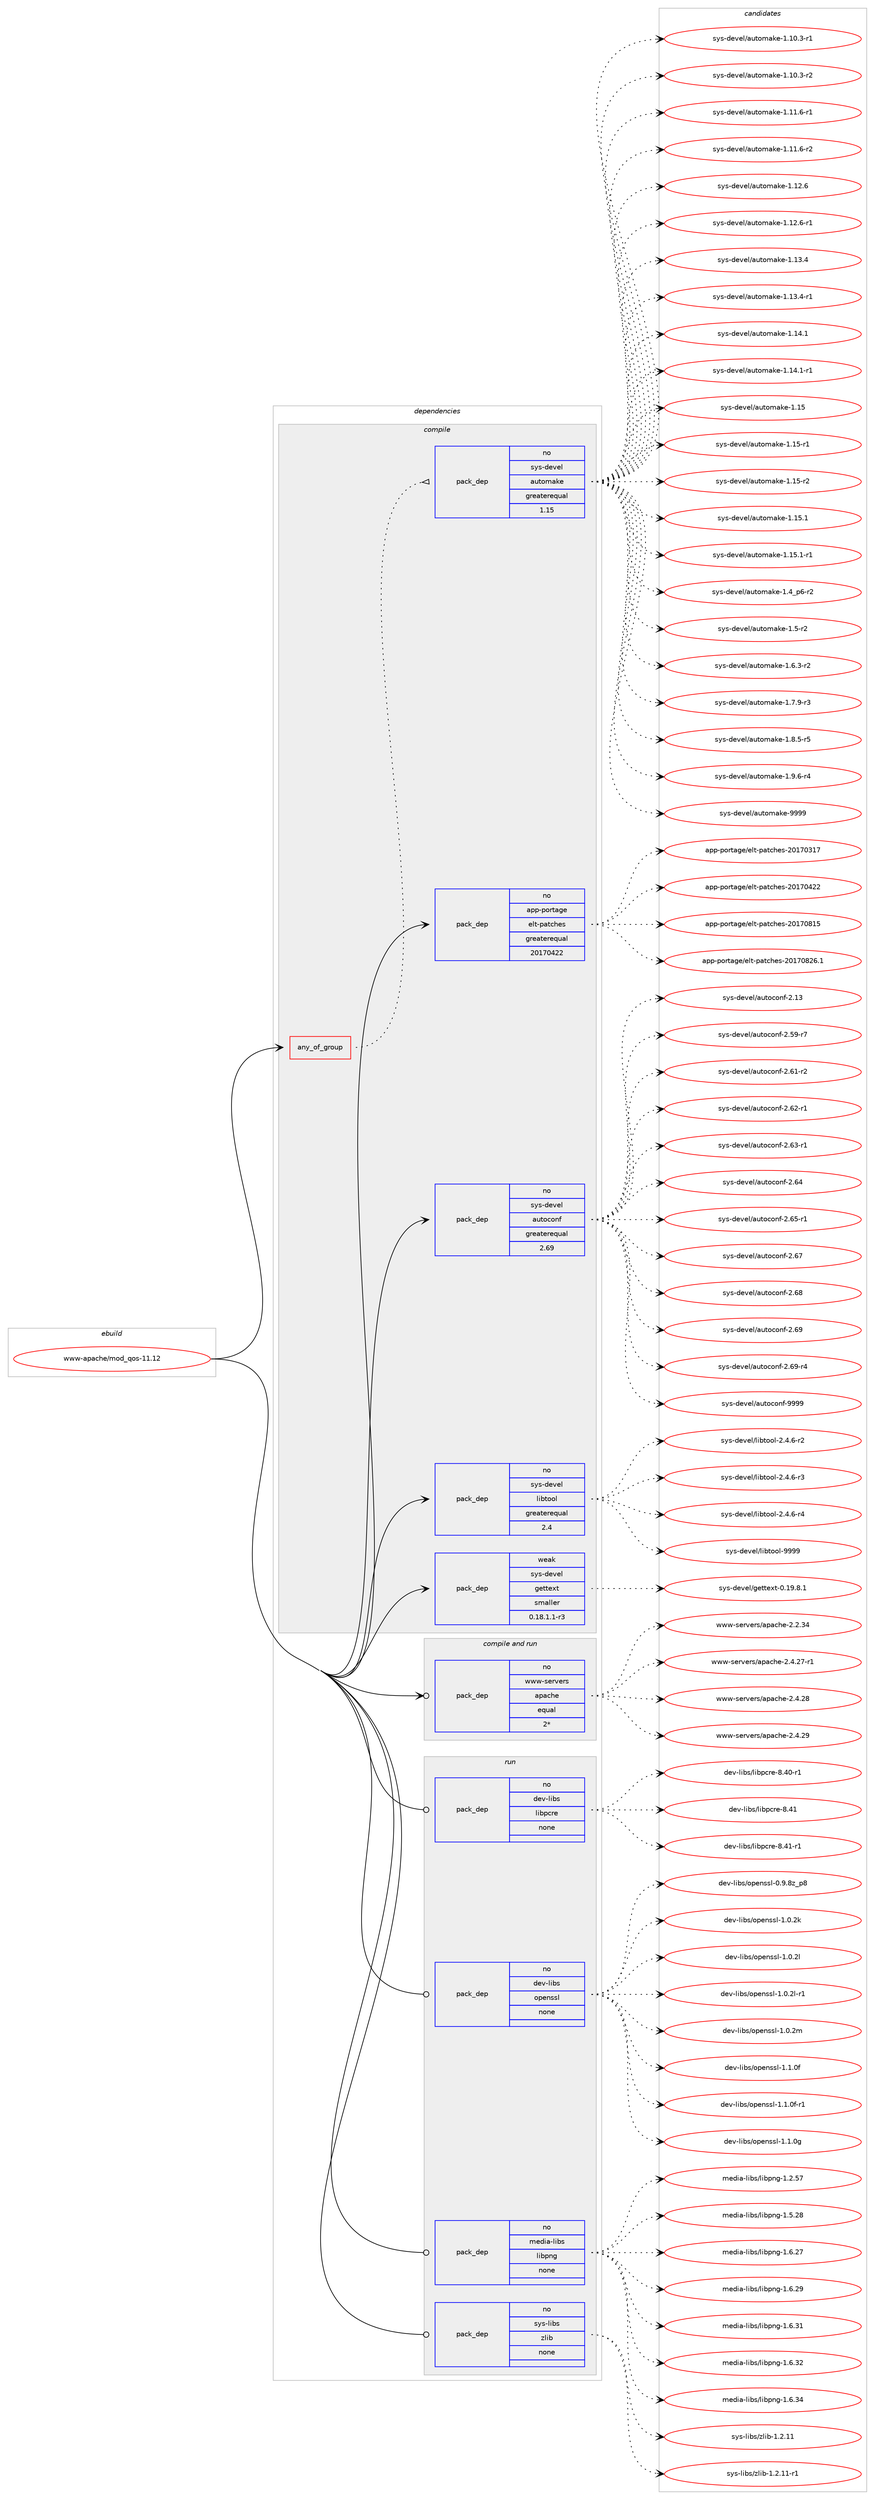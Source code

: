 digraph prolog {

# *************
# Graph options
# *************

newrank=true;
concentrate=true;
compound=true;
graph [rankdir=LR,fontname=Helvetica,fontsize=10,ranksep=1.5];#, ranksep=2.5, nodesep=0.2];
edge  [arrowhead=vee];
node  [fontname=Helvetica,fontsize=10];

# **********
# The ebuild
# **********

subgraph cluster_leftcol {
color=gray;
rank=same;
label=<<i>ebuild</i>>;
id [label="www-apache/mod_qos-11.12", color=red, width=4, href="../www-apache/mod_qos-11.12.svg"];
}

# ****************
# The dependencies
# ****************

subgraph cluster_midcol {
color=gray;
label=<<i>dependencies</i>>;
subgraph cluster_compile {
fillcolor="#eeeeee";
style=filled;
label=<<i>compile</i>>;
subgraph any8799 {
dependency499514 [label=<<TABLE BORDER="0" CELLBORDER="1" CELLSPACING="0" CELLPADDING="4"><TR><TD CELLPADDING="10">any_of_group</TD></TR></TABLE>>, shape=none, color=red];subgraph pack371289 {
dependency499515 [label=<<TABLE BORDER="0" CELLBORDER="1" CELLSPACING="0" CELLPADDING="4" WIDTH="220"><TR><TD ROWSPAN="6" CELLPADDING="30">pack_dep</TD></TR><TR><TD WIDTH="110">no</TD></TR><TR><TD>sys-devel</TD></TR><TR><TD>automake</TD></TR><TR><TD>greaterequal</TD></TR><TR><TD>1.15</TD></TR></TABLE>>, shape=none, color=blue];
}
dependency499514:e -> dependency499515:w [weight=20,style="dotted",arrowhead="oinv"];
}
id:e -> dependency499514:w [weight=20,style="solid",arrowhead="vee"];
subgraph pack371290 {
dependency499516 [label=<<TABLE BORDER="0" CELLBORDER="1" CELLSPACING="0" CELLPADDING="4" WIDTH="220"><TR><TD ROWSPAN="6" CELLPADDING="30">pack_dep</TD></TR><TR><TD WIDTH="110">no</TD></TR><TR><TD>app-portage</TD></TR><TR><TD>elt-patches</TD></TR><TR><TD>greaterequal</TD></TR><TR><TD>20170422</TD></TR></TABLE>>, shape=none, color=blue];
}
id:e -> dependency499516:w [weight=20,style="solid",arrowhead="vee"];
subgraph pack371291 {
dependency499517 [label=<<TABLE BORDER="0" CELLBORDER="1" CELLSPACING="0" CELLPADDING="4" WIDTH="220"><TR><TD ROWSPAN="6" CELLPADDING="30">pack_dep</TD></TR><TR><TD WIDTH="110">no</TD></TR><TR><TD>sys-devel</TD></TR><TR><TD>autoconf</TD></TR><TR><TD>greaterequal</TD></TR><TR><TD>2.69</TD></TR></TABLE>>, shape=none, color=blue];
}
id:e -> dependency499517:w [weight=20,style="solid",arrowhead="vee"];
subgraph pack371292 {
dependency499518 [label=<<TABLE BORDER="0" CELLBORDER="1" CELLSPACING="0" CELLPADDING="4" WIDTH="220"><TR><TD ROWSPAN="6" CELLPADDING="30">pack_dep</TD></TR><TR><TD WIDTH="110">no</TD></TR><TR><TD>sys-devel</TD></TR><TR><TD>libtool</TD></TR><TR><TD>greaterequal</TD></TR><TR><TD>2.4</TD></TR></TABLE>>, shape=none, color=blue];
}
id:e -> dependency499518:w [weight=20,style="solid",arrowhead="vee"];
subgraph pack371293 {
dependency499519 [label=<<TABLE BORDER="0" CELLBORDER="1" CELLSPACING="0" CELLPADDING="4" WIDTH="220"><TR><TD ROWSPAN="6" CELLPADDING="30">pack_dep</TD></TR><TR><TD WIDTH="110">weak</TD></TR><TR><TD>sys-devel</TD></TR><TR><TD>gettext</TD></TR><TR><TD>smaller</TD></TR><TR><TD>0.18.1.1-r3</TD></TR></TABLE>>, shape=none, color=blue];
}
id:e -> dependency499519:w [weight=20,style="solid",arrowhead="vee"];
}
subgraph cluster_compileandrun {
fillcolor="#eeeeee";
style=filled;
label=<<i>compile and run</i>>;
subgraph pack371294 {
dependency499520 [label=<<TABLE BORDER="0" CELLBORDER="1" CELLSPACING="0" CELLPADDING="4" WIDTH="220"><TR><TD ROWSPAN="6" CELLPADDING="30">pack_dep</TD></TR><TR><TD WIDTH="110">no</TD></TR><TR><TD>www-servers</TD></TR><TR><TD>apache</TD></TR><TR><TD>equal</TD></TR><TR><TD>2*</TD></TR></TABLE>>, shape=none, color=blue];
}
id:e -> dependency499520:w [weight=20,style="solid",arrowhead="odotvee"];
}
subgraph cluster_run {
fillcolor="#eeeeee";
style=filled;
label=<<i>run</i>>;
subgraph pack371295 {
dependency499521 [label=<<TABLE BORDER="0" CELLBORDER="1" CELLSPACING="0" CELLPADDING="4" WIDTH="220"><TR><TD ROWSPAN="6" CELLPADDING="30">pack_dep</TD></TR><TR><TD WIDTH="110">no</TD></TR><TR><TD>dev-libs</TD></TR><TR><TD>libpcre</TD></TR><TR><TD>none</TD></TR><TR><TD></TD></TR></TABLE>>, shape=none, color=blue];
}
id:e -> dependency499521:w [weight=20,style="solid",arrowhead="odot"];
subgraph pack371296 {
dependency499522 [label=<<TABLE BORDER="0" CELLBORDER="1" CELLSPACING="0" CELLPADDING="4" WIDTH="220"><TR><TD ROWSPAN="6" CELLPADDING="30">pack_dep</TD></TR><TR><TD WIDTH="110">no</TD></TR><TR><TD>dev-libs</TD></TR><TR><TD>openssl</TD></TR><TR><TD>none</TD></TR><TR><TD></TD></TR></TABLE>>, shape=none, color=blue];
}
id:e -> dependency499522:w [weight=20,style="solid",arrowhead="odot"];
subgraph pack371297 {
dependency499523 [label=<<TABLE BORDER="0" CELLBORDER="1" CELLSPACING="0" CELLPADDING="4" WIDTH="220"><TR><TD ROWSPAN="6" CELLPADDING="30">pack_dep</TD></TR><TR><TD WIDTH="110">no</TD></TR><TR><TD>media-libs</TD></TR><TR><TD>libpng</TD></TR><TR><TD>none</TD></TR><TR><TD></TD></TR></TABLE>>, shape=none, color=blue];
}
id:e -> dependency499523:w [weight=20,style="solid",arrowhead="odot"];
subgraph pack371298 {
dependency499524 [label=<<TABLE BORDER="0" CELLBORDER="1" CELLSPACING="0" CELLPADDING="4" WIDTH="220"><TR><TD ROWSPAN="6" CELLPADDING="30">pack_dep</TD></TR><TR><TD WIDTH="110">no</TD></TR><TR><TD>sys-libs</TD></TR><TR><TD>zlib</TD></TR><TR><TD>none</TD></TR><TR><TD></TD></TR></TABLE>>, shape=none, color=blue];
}
id:e -> dependency499524:w [weight=20,style="solid",arrowhead="odot"];
}
}

# **************
# The candidates
# **************

subgraph cluster_choices {
rank=same;
color=gray;
label=<<i>candidates</i>>;

subgraph choice371289 {
color=black;
nodesep=1;
choice11512111545100101118101108479711711611110997107101454946494846514511449 [label="sys-devel/automake-1.10.3-r1", color=red, width=4,href="../sys-devel/automake-1.10.3-r1.svg"];
choice11512111545100101118101108479711711611110997107101454946494846514511450 [label="sys-devel/automake-1.10.3-r2", color=red, width=4,href="../sys-devel/automake-1.10.3-r2.svg"];
choice11512111545100101118101108479711711611110997107101454946494946544511449 [label="sys-devel/automake-1.11.6-r1", color=red, width=4,href="../sys-devel/automake-1.11.6-r1.svg"];
choice11512111545100101118101108479711711611110997107101454946494946544511450 [label="sys-devel/automake-1.11.6-r2", color=red, width=4,href="../sys-devel/automake-1.11.6-r2.svg"];
choice1151211154510010111810110847971171161111099710710145494649504654 [label="sys-devel/automake-1.12.6", color=red, width=4,href="../sys-devel/automake-1.12.6.svg"];
choice11512111545100101118101108479711711611110997107101454946495046544511449 [label="sys-devel/automake-1.12.6-r1", color=red, width=4,href="../sys-devel/automake-1.12.6-r1.svg"];
choice1151211154510010111810110847971171161111099710710145494649514652 [label="sys-devel/automake-1.13.4", color=red, width=4,href="../sys-devel/automake-1.13.4.svg"];
choice11512111545100101118101108479711711611110997107101454946495146524511449 [label="sys-devel/automake-1.13.4-r1", color=red, width=4,href="../sys-devel/automake-1.13.4-r1.svg"];
choice1151211154510010111810110847971171161111099710710145494649524649 [label="sys-devel/automake-1.14.1", color=red, width=4,href="../sys-devel/automake-1.14.1.svg"];
choice11512111545100101118101108479711711611110997107101454946495246494511449 [label="sys-devel/automake-1.14.1-r1", color=red, width=4,href="../sys-devel/automake-1.14.1-r1.svg"];
choice115121115451001011181011084797117116111109971071014549464953 [label="sys-devel/automake-1.15", color=red, width=4,href="../sys-devel/automake-1.15.svg"];
choice1151211154510010111810110847971171161111099710710145494649534511449 [label="sys-devel/automake-1.15-r1", color=red, width=4,href="../sys-devel/automake-1.15-r1.svg"];
choice1151211154510010111810110847971171161111099710710145494649534511450 [label="sys-devel/automake-1.15-r2", color=red, width=4,href="../sys-devel/automake-1.15-r2.svg"];
choice1151211154510010111810110847971171161111099710710145494649534649 [label="sys-devel/automake-1.15.1", color=red, width=4,href="../sys-devel/automake-1.15.1.svg"];
choice11512111545100101118101108479711711611110997107101454946495346494511449 [label="sys-devel/automake-1.15.1-r1", color=red, width=4,href="../sys-devel/automake-1.15.1-r1.svg"];
choice115121115451001011181011084797117116111109971071014549465295112544511450 [label="sys-devel/automake-1.4_p6-r2", color=red, width=4,href="../sys-devel/automake-1.4_p6-r2.svg"];
choice11512111545100101118101108479711711611110997107101454946534511450 [label="sys-devel/automake-1.5-r2", color=red, width=4,href="../sys-devel/automake-1.5-r2.svg"];
choice115121115451001011181011084797117116111109971071014549465446514511450 [label="sys-devel/automake-1.6.3-r2", color=red, width=4,href="../sys-devel/automake-1.6.3-r2.svg"];
choice115121115451001011181011084797117116111109971071014549465546574511451 [label="sys-devel/automake-1.7.9-r3", color=red, width=4,href="../sys-devel/automake-1.7.9-r3.svg"];
choice115121115451001011181011084797117116111109971071014549465646534511453 [label="sys-devel/automake-1.8.5-r5", color=red, width=4,href="../sys-devel/automake-1.8.5-r5.svg"];
choice115121115451001011181011084797117116111109971071014549465746544511452 [label="sys-devel/automake-1.9.6-r4", color=red, width=4,href="../sys-devel/automake-1.9.6-r4.svg"];
choice115121115451001011181011084797117116111109971071014557575757 [label="sys-devel/automake-9999", color=red, width=4,href="../sys-devel/automake-9999.svg"];
dependency499515:e -> choice11512111545100101118101108479711711611110997107101454946494846514511449:w [style=dotted,weight="100"];
dependency499515:e -> choice11512111545100101118101108479711711611110997107101454946494846514511450:w [style=dotted,weight="100"];
dependency499515:e -> choice11512111545100101118101108479711711611110997107101454946494946544511449:w [style=dotted,weight="100"];
dependency499515:e -> choice11512111545100101118101108479711711611110997107101454946494946544511450:w [style=dotted,weight="100"];
dependency499515:e -> choice1151211154510010111810110847971171161111099710710145494649504654:w [style=dotted,weight="100"];
dependency499515:e -> choice11512111545100101118101108479711711611110997107101454946495046544511449:w [style=dotted,weight="100"];
dependency499515:e -> choice1151211154510010111810110847971171161111099710710145494649514652:w [style=dotted,weight="100"];
dependency499515:e -> choice11512111545100101118101108479711711611110997107101454946495146524511449:w [style=dotted,weight="100"];
dependency499515:e -> choice1151211154510010111810110847971171161111099710710145494649524649:w [style=dotted,weight="100"];
dependency499515:e -> choice11512111545100101118101108479711711611110997107101454946495246494511449:w [style=dotted,weight="100"];
dependency499515:e -> choice115121115451001011181011084797117116111109971071014549464953:w [style=dotted,weight="100"];
dependency499515:e -> choice1151211154510010111810110847971171161111099710710145494649534511449:w [style=dotted,weight="100"];
dependency499515:e -> choice1151211154510010111810110847971171161111099710710145494649534511450:w [style=dotted,weight="100"];
dependency499515:e -> choice1151211154510010111810110847971171161111099710710145494649534649:w [style=dotted,weight="100"];
dependency499515:e -> choice11512111545100101118101108479711711611110997107101454946495346494511449:w [style=dotted,weight="100"];
dependency499515:e -> choice115121115451001011181011084797117116111109971071014549465295112544511450:w [style=dotted,weight="100"];
dependency499515:e -> choice11512111545100101118101108479711711611110997107101454946534511450:w [style=dotted,weight="100"];
dependency499515:e -> choice115121115451001011181011084797117116111109971071014549465446514511450:w [style=dotted,weight="100"];
dependency499515:e -> choice115121115451001011181011084797117116111109971071014549465546574511451:w [style=dotted,weight="100"];
dependency499515:e -> choice115121115451001011181011084797117116111109971071014549465646534511453:w [style=dotted,weight="100"];
dependency499515:e -> choice115121115451001011181011084797117116111109971071014549465746544511452:w [style=dotted,weight="100"];
dependency499515:e -> choice115121115451001011181011084797117116111109971071014557575757:w [style=dotted,weight="100"];
}
subgraph choice371290 {
color=black;
nodesep=1;
choice97112112451121111141169710310147101108116451129711699104101115455048495548514955 [label="app-portage/elt-patches-20170317", color=red, width=4,href="../app-portage/elt-patches-20170317.svg"];
choice97112112451121111141169710310147101108116451129711699104101115455048495548525050 [label="app-portage/elt-patches-20170422", color=red, width=4,href="../app-portage/elt-patches-20170422.svg"];
choice97112112451121111141169710310147101108116451129711699104101115455048495548564953 [label="app-portage/elt-patches-20170815", color=red, width=4,href="../app-portage/elt-patches-20170815.svg"];
choice971121124511211111411697103101471011081164511297116991041011154550484955485650544649 [label="app-portage/elt-patches-20170826.1", color=red, width=4,href="../app-portage/elt-patches-20170826.1.svg"];
dependency499516:e -> choice97112112451121111141169710310147101108116451129711699104101115455048495548514955:w [style=dotted,weight="100"];
dependency499516:e -> choice97112112451121111141169710310147101108116451129711699104101115455048495548525050:w [style=dotted,weight="100"];
dependency499516:e -> choice97112112451121111141169710310147101108116451129711699104101115455048495548564953:w [style=dotted,weight="100"];
dependency499516:e -> choice971121124511211111411697103101471011081164511297116991041011154550484955485650544649:w [style=dotted,weight="100"];
}
subgraph choice371291 {
color=black;
nodesep=1;
choice115121115451001011181011084797117116111991111101024550464951 [label="sys-devel/autoconf-2.13", color=red, width=4,href="../sys-devel/autoconf-2.13.svg"];
choice1151211154510010111810110847971171161119911111010245504653574511455 [label="sys-devel/autoconf-2.59-r7", color=red, width=4,href="../sys-devel/autoconf-2.59-r7.svg"];
choice1151211154510010111810110847971171161119911111010245504654494511450 [label="sys-devel/autoconf-2.61-r2", color=red, width=4,href="../sys-devel/autoconf-2.61-r2.svg"];
choice1151211154510010111810110847971171161119911111010245504654504511449 [label="sys-devel/autoconf-2.62-r1", color=red, width=4,href="../sys-devel/autoconf-2.62-r1.svg"];
choice1151211154510010111810110847971171161119911111010245504654514511449 [label="sys-devel/autoconf-2.63-r1", color=red, width=4,href="../sys-devel/autoconf-2.63-r1.svg"];
choice115121115451001011181011084797117116111991111101024550465452 [label="sys-devel/autoconf-2.64", color=red, width=4,href="../sys-devel/autoconf-2.64.svg"];
choice1151211154510010111810110847971171161119911111010245504654534511449 [label="sys-devel/autoconf-2.65-r1", color=red, width=4,href="../sys-devel/autoconf-2.65-r1.svg"];
choice115121115451001011181011084797117116111991111101024550465455 [label="sys-devel/autoconf-2.67", color=red, width=4,href="../sys-devel/autoconf-2.67.svg"];
choice115121115451001011181011084797117116111991111101024550465456 [label="sys-devel/autoconf-2.68", color=red, width=4,href="../sys-devel/autoconf-2.68.svg"];
choice115121115451001011181011084797117116111991111101024550465457 [label="sys-devel/autoconf-2.69", color=red, width=4,href="../sys-devel/autoconf-2.69.svg"];
choice1151211154510010111810110847971171161119911111010245504654574511452 [label="sys-devel/autoconf-2.69-r4", color=red, width=4,href="../sys-devel/autoconf-2.69-r4.svg"];
choice115121115451001011181011084797117116111991111101024557575757 [label="sys-devel/autoconf-9999", color=red, width=4,href="../sys-devel/autoconf-9999.svg"];
dependency499517:e -> choice115121115451001011181011084797117116111991111101024550464951:w [style=dotted,weight="100"];
dependency499517:e -> choice1151211154510010111810110847971171161119911111010245504653574511455:w [style=dotted,weight="100"];
dependency499517:e -> choice1151211154510010111810110847971171161119911111010245504654494511450:w [style=dotted,weight="100"];
dependency499517:e -> choice1151211154510010111810110847971171161119911111010245504654504511449:w [style=dotted,weight="100"];
dependency499517:e -> choice1151211154510010111810110847971171161119911111010245504654514511449:w [style=dotted,weight="100"];
dependency499517:e -> choice115121115451001011181011084797117116111991111101024550465452:w [style=dotted,weight="100"];
dependency499517:e -> choice1151211154510010111810110847971171161119911111010245504654534511449:w [style=dotted,weight="100"];
dependency499517:e -> choice115121115451001011181011084797117116111991111101024550465455:w [style=dotted,weight="100"];
dependency499517:e -> choice115121115451001011181011084797117116111991111101024550465456:w [style=dotted,weight="100"];
dependency499517:e -> choice115121115451001011181011084797117116111991111101024550465457:w [style=dotted,weight="100"];
dependency499517:e -> choice1151211154510010111810110847971171161119911111010245504654574511452:w [style=dotted,weight="100"];
dependency499517:e -> choice115121115451001011181011084797117116111991111101024557575757:w [style=dotted,weight="100"];
}
subgraph choice371292 {
color=black;
nodesep=1;
choice1151211154510010111810110847108105981161111111084550465246544511450 [label="sys-devel/libtool-2.4.6-r2", color=red, width=4,href="../sys-devel/libtool-2.4.6-r2.svg"];
choice1151211154510010111810110847108105981161111111084550465246544511451 [label="sys-devel/libtool-2.4.6-r3", color=red, width=4,href="../sys-devel/libtool-2.4.6-r3.svg"];
choice1151211154510010111810110847108105981161111111084550465246544511452 [label="sys-devel/libtool-2.4.6-r4", color=red, width=4,href="../sys-devel/libtool-2.4.6-r4.svg"];
choice1151211154510010111810110847108105981161111111084557575757 [label="sys-devel/libtool-9999", color=red, width=4,href="../sys-devel/libtool-9999.svg"];
dependency499518:e -> choice1151211154510010111810110847108105981161111111084550465246544511450:w [style=dotted,weight="100"];
dependency499518:e -> choice1151211154510010111810110847108105981161111111084550465246544511451:w [style=dotted,weight="100"];
dependency499518:e -> choice1151211154510010111810110847108105981161111111084550465246544511452:w [style=dotted,weight="100"];
dependency499518:e -> choice1151211154510010111810110847108105981161111111084557575757:w [style=dotted,weight="100"];
}
subgraph choice371293 {
color=black;
nodesep=1;
choice1151211154510010111810110847103101116116101120116454846495746564649 [label="sys-devel/gettext-0.19.8.1", color=red, width=4,href="../sys-devel/gettext-0.19.8.1.svg"];
dependency499519:e -> choice1151211154510010111810110847103101116116101120116454846495746564649:w [style=dotted,weight="100"];
}
subgraph choice371294 {
color=black;
nodesep=1;
choice119119119451151011141181011141154797112979910410145504650465152 [label="www-servers/apache-2.2.34", color=red, width=4,href="../www-servers/apache-2.2.34.svg"];
choice1191191194511510111411810111411547971129799104101455046524650554511449 [label="www-servers/apache-2.4.27-r1", color=red, width=4,href="../www-servers/apache-2.4.27-r1.svg"];
choice119119119451151011141181011141154797112979910410145504652465056 [label="www-servers/apache-2.4.28", color=red, width=4,href="../www-servers/apache-2.4.28.svg"];
choice119119119451151011141181011141154797112979910410145504652465057 [label="www-servers/apache-2.4.29", color=red, width=4,href="../www-servers/apache-2.4.29.svg"];
dependency499520:e -> choice119119119451151011141181011141154797112979910410145504650465152:w [style=dotted,weight="100"];
dependency499520:e -> choice1191191194511510111411810111411547971129799104101455046524650554511449:w [style=dotted,weight="100"];
dependency499520:e -> choice119119119451151011141181011141154797112979910410145504652465056:w [style=dotted,weight="100"];
dependency499520:e -> choice119119119451151011141181011141154797112979910410145504652465057:w [style=dotted,weight="100"];
}
subgraph choice371295 {
color=black;
nodesep=1;
choice100101118451081059811547108105981129911410145564652484511449 [label="dev-libs/libpcre-8.40-r1", color=red, width=4,href="../dev-libs/libpcre-8.40-r1.svg"];
choice10010111845108105981154710810598112991141014556465249 [label="dev-libs/libpcre-8.41", color=red, width=4,href="../dev-libs/libpcre-8.41.svg"];
choice100101118451081059811547108105981129911410145564652494511449 [label="dev-libs/libpcre-8.41-r1", color=red, width=4,href="../dev-libs/libpcre-8.41-r1.svg"];
dependency499521:e -> choice100101118451081059811547108105981129911410145564652484511449:w [style=dotted,weight="100"];
dependency499521:e -> choice10010111845108105981154710810598112991141014556465249:w [style=dotted,weight="100"];
dependency499521:e -> choice100101118451081059811547108105981129911410145564652494511449:w [style=dotted,weight="100"];
}
subgraph choice371296 {
color=black;
nodesep=1;
choice1001011184510810598115471111121011101151151084548465746561229511256 [label="dev-libs/openssl-0.9.8z_p8", color=red, width=4,href="../dev-libs/openssl-0.9.8z_p8.svg"];
choice100101118451081059811547111112101110115115108454946484650107 [label="dev-libs/openssl-1.0.2k", color=red, width=4,href="../dev-libs/openssl-1.0.2k.svg"];
choice100101118451081059811547111112101110115115108454946484650108 [label="dev-libs/openssl-1.0.2l", color=red, width=4,href="../dev-libs/openssl-1.0.2l.svg"];
choice1001011184510810598115471111121011101151151084549464846501084511449 [label="dev-libs/openssl-1.0.2l-r1", color=red, width=4,href="../dev-libs/openssl-1.0.2l-r1.svg"];
choice100101118451081059811547111112101110115115108454946484650109 [label="dev-libs/openssl-1.0.2m", color=red, width=4,href="../dev-libs/openssl-1.0.2m.svg"];
choice100101118451081059811547111112101110115115108454946494648102 [label="dev-libs/openssl-1.1.0f", color=red, width=4,href="../dev-libs/openssl-1.1.0f.svg"];
choice1001011184510810598115471111121011101151151084549464946481024511449 [label="dev-libs/openssl-1.1.0f-r1", color=red, width=4,href="../dev-libs/openssl-1.1.0f-r1.svg"];
choice100101118451081059811547111112101110115115108454946494648103 [label="dev-libs/openssl-1.1.0g", color=red, width=4,href="../dev-libs/openssl-1.1.0g.svg"];
dependency499522:e -> choice1001011184510810598115471111121011101151151084548465746561229511256:w [style=dotted,weight="100"];
dependency499522:e -> choice100101118451081059811547111112101110115115108454946484650107:w [style=dotted,weight="100"];
dependency499522:e -> choice100101118451081059811547111112101110115115108454946484650108:w [style=dotted,weight="100"];
dependency499522:e -> choice1001011184510810598115471111121011101151151084549464846501084511449:w [style=dotted,weight="100"];
dependency499522:e -> choice100101118451081059811547111112101110115115108454946484650109:w [style=dotted,weight="100"];
dependency499522:e -> choice100101118451081059811547111112101110115115108454946494648102:w [style=dotted,weight="100"];
dependency499522:e -> choice1001011184510810598115471111121011101151151084549464946481024511449:w [style=dotted,weight="100"];
dependency499522:e -> choice100101118451081059811547111112101110115115108454946494648103:w [style=dotted,weight="100"];
}
subgraph choice371297 {
color=black;
nodesep=1;
choice109101100105974510810598115471081059811211010345494650465355 [label="media-libs/libpng-1.2.57", color=red, width=4,href="../media-libs/libpng-1.2.57.svg"];
choice109101100105974510810598115471081059811211010345494653465056 [label="media-libs/libpng-1.5.28", color=red, width=4,href="../media-libs/libpng-1.5.28.svg"];
choice109101100105974510810598115471081059811211010345494654465055 [label="media-libs/libpng-1.6.27", color=red, width=4,href="../media-libs/libpng-1.6.27.svg"];
choice109101100105974510810598115471081059811211010345494654465057 [label="media-libs/libpng-1.6.29", color=red, width=4,href="../media-libs/libpng-1.6.29.svg"];
choice109101100105974510810598115471081059811211010345494654465149 [label="media-libs/libpng-1.6.31", color=red, width=4,href="../media-libs/libpng-1.6.31.svg"];
choice109101100105974510810598115471081059811211010345494654465150 [label="media-libs/libpng-1.6.32", color=red, width=4,href="../media-libs/libpng-1.6.32.svg"];
choice109101100105974510810598115471081059811211010345494654465152 [label="media-libs/libpng-1.6.34", color=red, width=4,href="../media-libs/libpng-1.6.34.svg"];
dependency499523:e -> choice109101100105974510810598115471081059811211010345494650465355:w [style=dotted,weight="100"];
dependency499523:e -> choice109101100105974510810598115471081059811211010345494653465056:w [style=dotted,weight="100"];
dependency499523:e -> choice109101100105974510810598115471081059811211010345494654465055:w [style=dotted,weight="100"];
dependency499523:e -> choice109101100105974510810598115471081059811211010345494654465057:w [style=dotted,weight="100"];
dependency499523:e -> choice109101100105974510810598115471081059811211010345494654465149:w [style=dotted,weight="100"];
dependency499523:e -> choice109101100105974510810598115471081059811211010345494654465150:w [style=dotted,weight="100"];
dependency499523:e -> choice109101100105974510810598115471081059811211010345494654465152:w [style=dotted,weight="100"];
}
subgraph choice371298 {
color=black;
nodesep=1;
choice1151211154510810598115471221081059845494650464949 [label="sys-libs/zlib-1.2.11", color=red, width=4,href="../sys-libs/zlib-1.2.11.svg"];
choice11512111545108105981154712210810598454946504649494511449 [label="sys-libs/zlib-1.2.11-r1", color=red, width=4,href="../sys-libs/zlib-1.2.11-r1.svg"];
dependency499524:e -> choice1151211154510810598115471221081059845494650464949:w [style=dotted,weight="100"];
dependency499524:e -> choice11512111545108105981154712210810598454946504649494511449:w [style=dotted,weight="100"];
}
}

}

